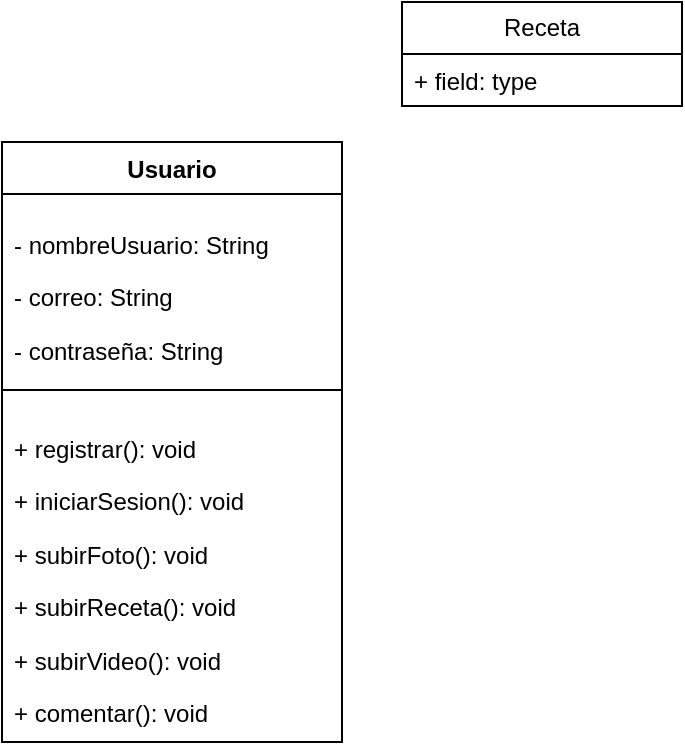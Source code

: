 <mxfile version="24.7.17">
  <diagram name="Página-1" id="qgbyo0LHozqXhU5egsmb">
    <mxGraphModel dx="892" dy="350" grid="1" gridSize="10" guides="1" tooltips="1" connect="1" arrows="1" fold="1" page="1" pageScale="1" pageWidth="3300" pageHeight="2339" math="0" shadow="0">
      <root>
        <mxCell id="0" />
        <mxCell id="1" parent="0" />
        <mxCell id="dng5E_FOOvmkLoRbdMSq-1" value="Receta" style="swimlane;fontStyle=0;childLayout=stackLayout;horizontal=1;startSize=26;fillColor=none;horizontalStack=0;resizeParent=1;resizeParentMax=0;resizeLast=0;collapsible=1;marginBottom=0;whiteSpace=wrap;html=1;" vertex="1" parent="1">
          <mxGeometry x="310" y="230" width="140" height="52" as="geometry" />
        </mxCell>
        <mxCell id="dng5E_FOOvmkLoRbdMSq-4" value="+ field: type" style="text;strokeColor=none;fillColor=none;align=left;verticalAlign=top;spacingLeft=4;spacingRight=4;overflow=hidden;rotatable=0;points=[[0,0.5],[1,0.5]];portConstraint=eastwest;whiteSpace=wrap;html=1;" vertex="1" parent="dng5E_FOOvmkLoRbdMSq-1">
          <mxGeometry y="26" width="140" height="26" as="geometry" />
        </mxCell>
        <mxCell id="dng5E_FOOvmkLoRbdMSq-6" value="Usuario" style="swimlane;fontStyle=1;align=center;verticalAlign=top;childLayout=stackLayout;horizontal=1;startSize=26;horizontalStack=0;resizeParent=1;resizeParentMax=0;resizeLast=0;collapsible=1;marginBottom=0;whiteSpace=wrap;html=1;" vertex="1" parent="1">
          <mxGeometry x="110" y="300" width="170" height="300" as="geometry" />
        </mxCell>
        <mxCell id="dng5E_FOOvmkLoRbdMSq-7" value="&lt;p data-pm-slice=&quot;1 1 []&quot;&gt;- nombreUsuario: String    &lt;/p&gt;&lt;p&gt;- correo: String        &lt;/p&gt;&lt;p&gt;- contraseña: String&lt;/p&gt;" style="text;strokeColor=none;fillColor=none;align=left;verticalAlign=top;spacingLeft=4;spacingRight=4;overflow=hidden;rotatable=0;points=[[0,0.5],[1,0.5]];portConstraint=eastwest;whiteSpace=wrap;html=1;" vertex="1" parent="dng5E_FOOvmkLoRbdMSq-6">
          <mxGeometry y="26" width="170" height="94" as="geometry" />
        </mxCell>
        <mxCell id="dng5E_FOOvmkLoRbdMSq-8" value="" style="line;strokeWidth=1;fillColor=none;align=left;verticalAlign=middle;spacingTop=-1;spacingLeft=3;spacingRight=3;rotatable=0;labelPosition=right;points=[];portConstraint=eastwest;strokeColor=inherit;" vertex="1" parent="dng5E_FOOvmkLoRbdMSq-6">
          <mxGeometry y="120" width="170" height="8" as="geometry" />
        </mxCell>
        <mxCell id="dng5E_FOOvmkLoRbdMSq-9" value="&lt;p data-pm-slice=&quot;1 1 []&quot;&gt;+ registrar(): void&lt;/p&gt;&lt;p&gt;+ iniciarSesion(): void &lt;/p&gt;&lt;p&gt;+ subirFoto(): void        &lt;/p&gt;&lt;p&gt;+ subirReceta(): void     &lt;/p&gt;&lt;p&gt;+ subirVideo(): void   &lt;/p&gt;&lt;p&gt;+ comentar(): void&lt;/p&gt;" style="text;strokeColor=none;fillColor=none;align=left;verticalAlign=top;spacingLeft=4;spacingRight=4;overflow=hidden;rotatable=0;points=[[0,0.5],[1,0.5]];portConstraint=eastwest;whiteSpace=wrap;html=1;" vertex="1" parent="dng5E_FOOvmkLoRbdMSq-6">
          <mxGeometry y="128" width="170" height="172" as="geometry" />
        </mxCell>
      </root>
    </mxGraphModel>
  </diagram>
</mxfile>
